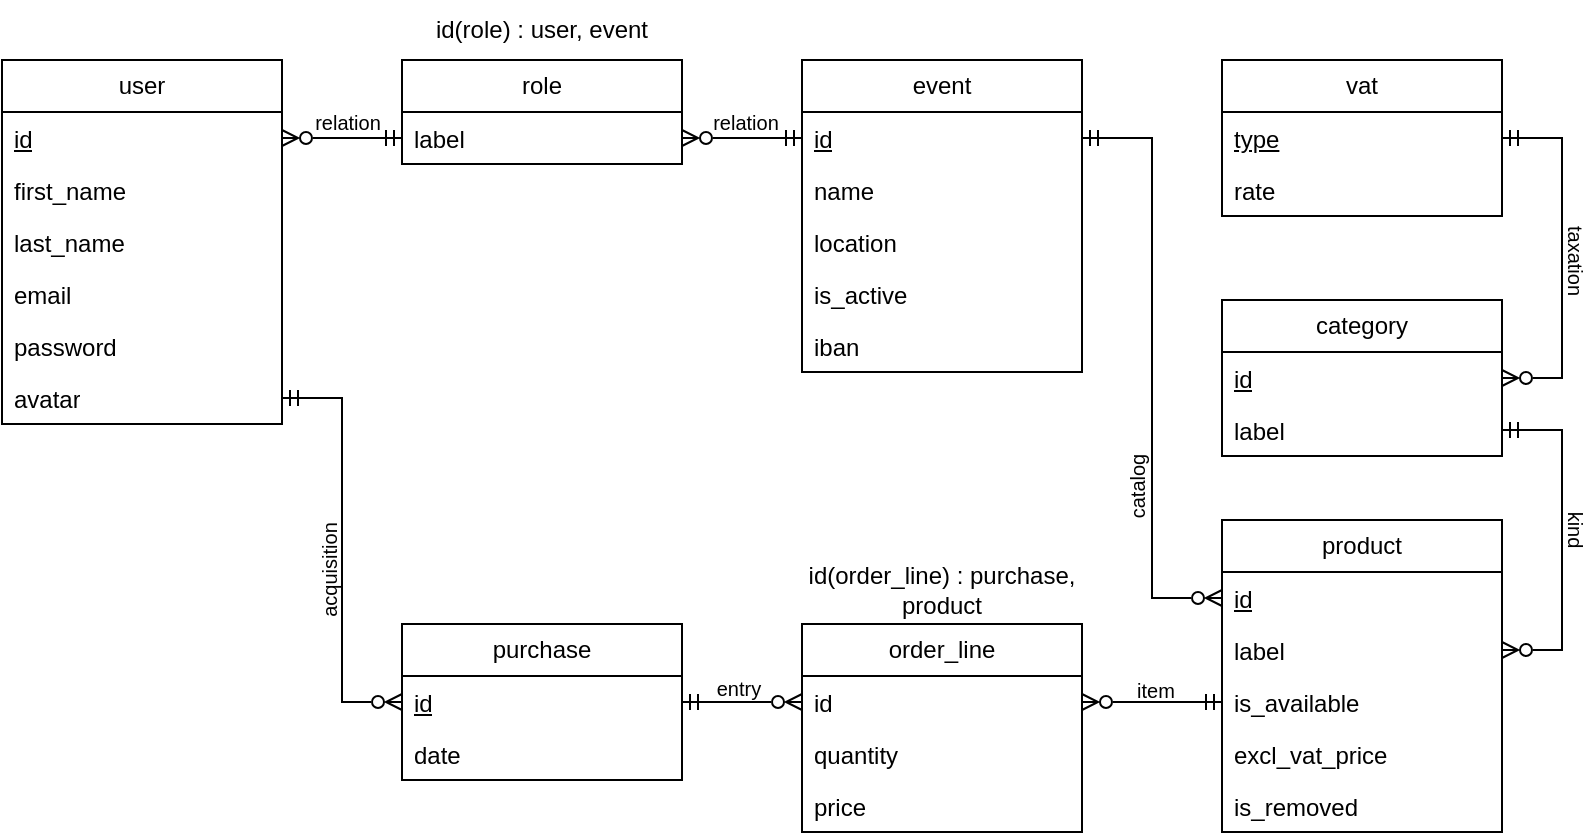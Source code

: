 <mxfile version="28.2.5">
  <diagram name="Page-1" id="-NmXeX2zB9LZw_R7Nh8v">
    <mxGraphModel dx="641" dy="401" grid="1" gridSize="10" guides="1" tooltips="1" connect="1" arrows="1" fold="1" page="1" pageScale="1" pageWidth="850" pageHeight="1100" math="0" shadow="0">
      <root>
        <mxCell id="0" />
        <mxCell id="1" parent="0" />
        <mxCell id="fDFG5wrpPBn4K7znVdC_-2" value="user" style="swimlane;fontStyle=0;childLayout=stackLayout;horizontal=1;startSize=26;fillColor=none;horizontalStack=0;resizeParent=1;resizeParentMax=0;resizeLast=0;collapsible=1;marginBottom=0;whiteSpace=wrap;html=1;" parent="1" vertex="1">
          <mxGeometry x="40" y="190" width="140" height="182" as="geometry" />
        </mxCell>
        <mxCell id="fDFG5wrpPBn4K7znVdC_-3" value="id" style="text;strokeColor=none;fillColor=none;align=left;verticalAlign=top;spacingLeft=4;spacingRight=4;overflow=hidden;rotatable=0;points=[[0,0.5],[1,0.5]];portConstraint=eastwest;whiteSpace=wrap;html=1;fontStyle=4" parent="fDFG5wrpPBn4K7znVdC_-2" vertex="1">
          <mxGeometry y="26" width="140" height="26" as="geometry" />
        </mxCell>
        <mxCell id="fDFG5wrpPBn4K7znVdC_-4" value="first_name" style="text;strokeColor=none;fillColor=none;align=left;verticalAlign=top;spacingLeft=4;spacingRight=4;overflow=hidden;rotatable=0;points=[[0,0.5],[1,0.5]];portConstraint=eastwest;whiteSpace=wrap;html=1;" parent="fDFG5wrpPBn4K7znVdC_-2" vertex="1">
          <mxGeometry y="52" width="140" height="26" as="geometry" />
        </mxCell>
        <mxCell id="fDFG5wrpPBn4K7znVdC_-5" value="last_name" style="text;strokeColor=none;fillColor=none;align=left;verticalAlign=top;spacingLeft=4;spacingRight=4;overflow=hidden;rotatable=0;points=[[0,0.5],[1,0.5]];portConstraint=eastwest;whiteSpace=wrap;html=1;" parent="fDFG5wrpPBn4K7znVdC_-2" vertex="1">
          <mxGeometry y="78" width="140" height="26" as="geometry" />
        </mxCell>
        <mxCell id="fDFG5wrpPBn4K7znVdC_-6" value="email" style="text;strokeColor=none;fillColor=none;align=left;verticalAlign=top;spacingLeft=4;spacingRight=4;overflow=hidden;rotatable=0;points=[[0,0.5],[1,0.5]];portConstraint=eastwest;whiteSpace=wrap;html=1;" parent="fDFG5wrpPBn4K7znVdC_-2" vertex="1">
          <mxGeometry y="104" width="140" height="26" as="geometry" />
        </mxCell>
        <mxCell id="fDFG5wrpPBn4K7znVdC_-8" value="password" style="text;strokeColor=none;fillColor=none;align=left;verticalAlign=top;spacingLeft=4;spacingRight=4;overflow=hidden;rotatable=0;points=[[0,0.5],[1,0.5]];portConstraint=eastwest;whiteSpace=wrap;html=1;" parent="fDFG5wrpPBn4K7znVdC_-2" vertex="1">
          <mxGeometry y="130" width="140" height="26" as="geometry" />
        </mxCell>
        <mxCell id="fDFG5wrpPBn4K7znVdC_-63" value="avatar" style="text;strokeColor=none;fillColor=none;align=left;verticalAlign=top;spacingLeft=4;spacingRight=4;overflow=hidden;rotatable=0;points=[[0,0.5],[1,0.5]];portConstraint=eastwest;whiteSpace=wrap;html=1;" parent="fDFG5wrpPBn4K7znVdC_-2" vertex="1">
          <mxGeometry y="156" width="140" height="26" as="geometry" />
        </mxCell>
        <mxCell id="fDFG5wrpPBn4K7znVdC_-21" value="event" style="swimlane;fontStyle=0;childLayout=stackLayout;horizontal=1;startSize=26;fillColor=none;horizontalStack=0;resizeParent=1;resizeParentMax=0;resizeLast=0;collapsible=1;marginBottom=0;whiteSpace=wrap;html=1;" parent="1" vertex="1">
          <mxGeometry x="440" y="190" width="140" height="156" as="geometry" />
        </mxCell>
        <mxCell id="fDFG5wrpPBn4K7znVdC_-22" value="id" style="text;strokeColor=none;fillColor=none;align=left;verticalAlign=top;spacingLeft=4;spacingRight=4;overflow=hidden;rotatable=0;points=[[0,0.5],[1,0.5]];portConstraint=eastwest;whiteSpace=wrap;html=1;fontStyle=4" parent="fDFG5wrpPBn4K7znVdC_-21" vertex="1">
          <mxGeometry y="26" width="140" height="26" as="geometry" />
        </mxCell>
        <mxCell id="fDFG5wrpPBn4K7znVdC_-42" value="name" style="text;strokeColor=none;fillColor=none;align=left;verticalAlign=top;spacingLeft=4;spacingRight=4;overflow=hidden;rotatable=0;points=[[0,0.5],[1,0.5]];portConstraint=eastwest;whiteSpace=wrap;html=1;" parent="fDFG5wrpPBn4K7znVdC_-21" vertex="1">
          <mxGeometry y="52" width="140" height="26" as="geometry" />
        </mxCell>
        <mxCell id="fDFG5wrpPBn4K7znVdC_-43" value="location" style="text;strokeColor=none;fillColor=none;align=left;verticalAlign=top;spacingLeft=4;spacingRight=4;overflow=hidden;rotatable=0;points=[[0,0.5],[1,0.5]];portConstraint=eastwest;whiteSpace=wrap;html=1;" parent="fDFG5wrpPBn4K7znVdC_-21" vertex="1">
          <mxGeometry y="78" width="140" height="26" as="geometry" />
        </mxCell>
        <mxCell id="fDFG5wrpPBn4K7znVdC_-44" value="is_active" style="text;strokeColor=none;fillColor=none;align=left;verticalAlign=top;spacingLeft=4;spacingRight=4;overflow=hidden;rotatable=0;points=[[0,0.5],[1,0.5]];portConstraint=eastwest;whiteSpace=wrap;html=1;" parent="fDFG5wrpPBn4K7znVdC_-21" vertex="1">
          <mxGeometry y="104" width="140" height="26" as="geometry" />
        </mxCell>
        <mxCell id="fDFG5wrpPBn4K7znVdC_-69" value="iban" style="text;strokeColor=none;fillColor=none;align=left;verticalAlign=top;spacingLeft=4;spacingRight=4;overflow=hidden;rotatable=0;points=[[0,0.5],[1,0.5]];portConstraint=eastwest;whiteSpace=wrap;html=1;" parent="fDFG5wrpPBn4K7znVdC_-21" vertex="1">
          <mxGeometry y="130" width="140" height="26" as="geometry" />
        </mxCell>
        <mxCell id="fDFG5wrpPBn4K7znVdC_-25" value="purchase" style="swimlane;fontStyle=0;childLayout=stackLayout;horizontal=1;startSize=26;fillColor=none;horizontalStack=0;resizeParent=1;resizeParentMax=0;resizeLast=0;collapsible=1;marginBottom=0;whiteSpace=wrap;html=1;" parent="1" vertex="1">
          <mxGeometry x="240" y="472" width="140" height="78" as="geometry" />
        </mxCell>
        <mxCell id="fDFG5wrpPBn4K7znVdC_-26" value="id" style="text;strokeColor=none;fillColor=none;align=left;verticalAlign=top;spacingLeft=4;spacingRight=4;overflow=hidden;rotatable=0;points=[[0,0.5],[1,0.5]];portConstraint=eastwest;whiteSpace=wrap;html=1;fontStyle=4" parent="fDFG5wrpPBn4K7znVdC_-25" vertex="1">
          <mxGeometry y="26" width="140" height="26" as="geometry" />
        </mxCell>
        <mxCell id="fDFG5wrpPBn4K7znVdC_-65" value="date" style="text;strokeColor=none;fillColor=none;align=left;verticalAlign=top;spacingLeft=4;spacingRight=4;overflow=hidden;rotatable=0;points=[[0,0.5],[1,0.5]];portConstraint=eastwest;whiteSpace=wrap;html=1;" parent="fDFG5wrpPBn4K7znVdC_-25" vertex="1">
          <mxGeometry y="52" width="140" height="26" as="geometry" />
        </mxCell>
        <mxCell id="fDFG5wrpPBn4K7znVdC_-27" value="product" style="swimlane;fontStyle=0;childLayout=stackLayout;horizontal=1;startSize=26;fillColor=none;horizontalStack=0;resizeParent=1;resizeParentMax=0;resizeLast=0;collapsible=1;marginBottom=0;whiteSpace=wrap;html=1;" parent="1" vertex="1">
          <mxGeometry x="650" y="420" width="140" height="156" as="geometry" />
        </mxCell>
        <mxCell id="fDFG5wrpPBn4K7znVdC_-28" value="id" style="text;strokeColor=none;fillColor=none;align=left;verticalAlign=top;spacingLeft=4;spacingRight=4;overflow=hidden;rotatable=0;points=[[0,0.5],[1,0.5]];portConstraint=eastwest;whiteSpace=wrap;html=1;fontStyle=4" parent="fDFG5wrpPBn4K7znVdC_-27" vertex="1">
          <mxGeometry y="26" width="140" height="26" as="geometry" />
        </mxCell>
        <mxCell id="fDFG5wrpPBn4K7znVdC_-47" value="label" style="text;strokeColor=none;fillColor=none;align=left;verticalAlign=top;spacingLeft=4;spacingRight=4;overflow=hidden;rotatable=0;points=[[0,0.5],[1,0.5]];portConstraint=eastwest;whiteSpace=wrap;html=1;" parent="fDFG5wrpPBn4K7znVdC_-27" vertex="1">
          <mxGeometry y="52" width="140" height="26" as="geometry" />
        </mxCell>
        <mxCell id="fDFG5wrpPBn4K7znVdC_-48" value="is_available" style="text;strokeColor=none;fillColor=none;align=left;verticalAlign=top;spacingLeft=4;spacingRight=4;overflow=hidden;rotatable=0;points=[[0,0.5],[1,0.5]];portConstraint=eastwest;whiteSpace=wrap;html=1;" parent="fDFG5wrpPBn4K7znVdC_-27" vertex="1">
          <mxGeometry y="78" width="140" height="26" as="geometry" />
        </mxCell>
        <mxCell id="fDFG5wrpPBn4K7znVdC_-49" value="excl_vat_price" style="text;strokeColor=none;fillColor=none;align=left;verticalAlign=top;spacingLeft=4;spacingRight=4;overflow=hidden;rotatable=0;points=[[0,0.5],[1,0.5]];portConstraint=eastwest;whiteSpace=wrap;html=1;" parent="fDFG5wrpPBn4K7znVdC_-27" vertex="1">
          <mxGeometry y="104" width="140" height="26" as="geometry" />
        </mxCell>
        <mxCell id="fDFG5wrpPBn4K7znVdC_-62" value="is_removed" style="text;strokeColor=none;fillColor=none;align=left;verticalAlign=top;spacingLeft=4;spacingRight=4;overflow=hidden;rotatable=0;points=[[0,0.5],[1,0.5]];portConstraint=eastwest;whiteSpace=wrap;html=1;" parent="fDFG5wrpPBn4K7znVdC_-27" vertex="1">
          <mxGeometry y="130" width="140" height="26" as="geometry" />
        </mxCell>
        <mxCell id="fDFG5wrpPBn4K7znVdC_-31" value="category" style="swimlane;fontStyle=0;childLayout=stackLayout;horizontal=1;startSize=26;fillColor=none;horizontalStack=0;resizeParent=1;resizeParentMax=0;resizeLast=0;collapsible=1;marginBottom=0;whiteSpace=wrap;html=1;" parent="1" vertex="1">
          <mxGeometry x="650" y="310" width="140" height="78" as="geometry" />
        </mxCell>
        <mxCell id="fDFG5wrpPBn4K7znVdC_-32" value="id" style="text;strokeColor=none;fillColor=none;align=left;verticalAlign=top;spacingLeft=4;spacingRight=4;overflow=hidden;rotatable=0;points=[[0,0.5],[1,0.5]];portConstraint=eastwest;whiteSpace=wrap;html=1;fontStyle=4" parent="fDFG5wrpPBn4K7znVdC_-31" vertex="1">
          <mxGeometry y="26" width="140" height="26" as="geometry" />
        </mxCell>
        <mxCell id="fDFG5wrpPBn4K7znVdC_-46" value="label" style="text;strokeColor=none;fillColor=none;align=left;verticalAlign=top;spacingLeft=4;spacingRight=4;overflow=hidden;rotatable=0;points=[[0,0.5],[1,0.5]];portConstraint=eastwest;whiteSpace=wrap;html=1;" parent="fDFG5wrpPBn4K7znVdC_-31" vertex="1">
          <mxGeometry y="52" width="140" height="26" as="geometry" />
        </mxCell>
        <mxCell id="fDFG5wrpPBn4K7znVdC_-33" value="vat" style="swimlane;fontStyle=0;childLayout=stackLayout;horizontal=1;startSize=26;fillColor=none;horizontalStack=0;resizeParent=1;resizeParentMax=0;resizeLast=0;collapsible=1;marginBottom=0;whiteSpace=wrap;html=1;" parent="1" vertex="1">
          <mxGeometry x="650" y="190" width="140" height="78" as="geometry" />
        </mxCell>
        <mxCell id="fDFG5wrpPBn4K7znVdC_-34" value="type" style="text;strokeColor=none;fillColor=none;align=left;verticalAlign=top;spacingLeft=4;spacingRight=4;overflow=hidden;rotatable=0;points=[[0,0.5],[1,0.5]];portConstraint=eastwest;whiteSpace=wrap;html=1;fontStyle=4" parent="fDFG5wrpPBn4K7znVdC_-33" vertex="1">
          <mxGeometry y="26" width="140" height="26" as="geometry" />
        </mxCell>
        <mxCell id="fDFG5wrpPBn4K7znVdC_-45" value="rate" style="text;strokeColor=none;fillColor=none;align=left;verticalAlign=top;spacingLeft=4;spacingRight=4;overflow=hidden;rotatable=0;points=[[0,0.5],[1,0.5]];portConstraint=eastwest;whiteSpace=wrap;html=1;" parent="fDFG5wrpPBn4K7znVdC_-33" vertex="1">
          <mxGeometry y="52" width="140" height="26" as="geometry" />
        </mxCell>
        <mxCell id="fDFG5wrpPBn4K7znVdC_-38" style="edgeStyle=orthogonalEdgeStyle;rounded=0;orthogonalLoop=1;jettySize=auto;html=1;exitX=1;exitY=0.5;exitDx=0;exitDy=0;entryX=0;entryY=0.5;entryDx=0;entryDy=0;startArrow=ERzeroToMany;startFill=0;endArrow=ERmandOne;endFill=0;" parent="1" source="fDFG5wrpPBn4K7znVdC_-20" target="fDFG5wrpPBn4K7znVdC_-22" edge="1">
          <mxGeometry relative="1" as="geometry" />
        </mxCell>
        <mxCell id="fDFG5wrpPBn4K7znVdC_-40" style="edgeStyle=orthogonalEdgeStyle;rounded=0;orthogonalLoop=1;jettySize=auto;html=1;exitX=1;exitY=0.5;exitDx=0;exitDy=0;entryX=0;entryY=0.5;entryDx=0;entryDy=0;startArrow=ERzeroToMany;startFill=0;endArrow=ERmandOne;endFill=0;" parent="1" source="fDFG5wrpPBn4K7znVdC_-3" target="fDFG5wrpPBn4K7znVdC_-20" edge="1">
          <mxGeometry relative="1" as="geometry" />
        </mxCell>
        <mxCell id="fDFG5wrpPBn4K7znVdC_-53" style="edgeStyle=orthogonalEdgeStyle;rounded=0;orthogonalLoop=1;jettySize=auto;html=1;exitX=0;exitY=0.5;exitDx=0;exitDy=0;entryX=1;entryY=0.5;entryDx=0;entryDy=0;endArrow=ERmandOne;endFill=0;startArrow=ERzeroToMany;startFill=0;" parent="1" source="fDFG5wrpPBn4K7znVdC_-28" target="fDFG5wrpPBn4K7znVdC_-22" edge="1">
          <mxGeometry relative="1" as="geometry" />
        </mxCell>
        <mxCell id="fDFG5wrpPBn4K7znVdC_-54" style="edgeStyle=orthogonalEdgeStyle;rounded=0;orthogonalLoop=1;jettySize=auto;html=1;exitX=1;exitY=0.5;exitDx=0;exitDy=0;entryX=1;entryY=0.5;entryDx=0;entryDy=0;endArrow=ERmandOne;endFill=0;startArrow=ERzeroToMany;startFill=0;" parent="1" source="fDFG5wrpPBn4K7znVdC_-47" target="fDFG5wrpPBn4K7znVdC_-46" edge="1">
          <mxGeometry relative="1" as="geometry">
            <Array as="points">
              <mxPoint x="820" y="485" />
              <mxPoint x="820" y="375" />
            </Array>
          </mxGeometry>
        </mxCell>
        <mxCell id="fDFG5wrpPBn4K7znVdC_-55" style="edgeStyle=orthogonalEdgeStyle;rounded=0;orthogonalLoop=1;jettySize=auto;html=1;exitX=1;exitY=0.5;exitDx=0;exitDy=0;entryX=1;entryY=0.5;entryDx=0;entryDy=0;startArrow=ERzeroToMany;startFill=0;endArrow=ERmandOne;endFill=0;" parent="1" source="fDFG5wrpPBn4K7znVdC_-32" target="fDFG5wrpPBn4K7znVdC_-34" edge="1">
          <mxGeometry relative="1" as="geometry">
            <Array as="points">
              <mxPoint x="820" y="349" />
              <mxPoint x="820" y="229" />
            </Array>
          </mxGeometry>
        </mxCell>
        <mxCell id="fDFG5wrpPBn4K7znVdC_-57" style="edgeStyle=orthogonalEdgeStyle;rounded=0;orthogonalLoop=1;jettySize=auto;html=1;exitX=0;exitY=0.5;exitDx=0;exitDy=0;entryX=1;entryY=0.5;entryDx=0;entryDy=0;startArrow=ERmandOne;startFill=0;endArrow=ERzeroToMany;endFill=0;" parent="1" source="fDFG5wrpPBn4K7znVdC_-48" target="fDFG5wrpPBn4K7znVdC_-24" edge="1">
          <mxGeometry relative="1" as="geometry" />
        </mxCell>
        <mxCell id="fDFG5wrpPBn4K7znVdC_-58" style="edgeStyle=orthogonalEdgeStyle;rounded=0;orthogonalLoop=1;jettySize=auto;html=1;exitX=1;exitY=0.5;exitDx=0;exitDy=0;entryX=0;entryY=0.5;entryDx=0;entryDy=0;startArrow=ERmandOne;startFill=0;endArrow=ERzeroToMany;endFill=0;" parent="1" source="fDFG5wrpPBn4K7znVdC_-26" target="fDFG5wrpPBn4K7znVdC_-24" edge="1">
          <mxGeometry relative="1" as="geometry" />
        </mxCell>
        <mxCell id="fDFG5wrpPBn4K7znVdC_-59" style="edgeStyle=orthogonalEdgeStyle;rounded=0;orthogonalLoop=1;jettySize=auto;html=1;exitX=0;exitY=0.5;exitDx=0;exitDy=0;entryX=1;entryY=0.5;entryDx=0;entryDy=0;endArrow=ERmandOne;endFill=0;startArrow=ERzeroToMany;startFill=0;" parent="1" source="fDFG5wrpPBn4K7znVdC_-26" target="fDFG5wrpPBn4K7znVdC_-63" edge="1">
          <mxGeometry relative="1" as="geometry" />
        </mxCell>
        <mxCell id="fDFG5wrpPBn4K7znVdC_-70" value="item" style="text;html=1;align=center;verticalAlign=middle;whiteSpace=wrap;rounded=0;fontSize=10;" parent="1" vertex="1">
          <mxGeometry x="607" y="500" width="20" height="10" as="geometry" />
        </mxCell>
        <mxCell id="umeGEkU0NGp0csgQ7sL8-1" value="" style="group" parent="1" vertex="1" connectable="0">
          <mxGeometry x="440" y="440" width="140" height="136" as="geometry" />
        </mxCell>
        <mxCell id="fDFG5wrpPBn4K7znVdC_-23" value="order_line" style="swimlane;fontStyle=0;childLayout=stackLayout;horizontal=1;startSize=26;fillColor=none;horizontalStack=0;resizeParent=1;resizeParentMax=0;resizeLast=0;collapsible=1;marginBottom=0;whiteSpace=wrap;html=1;" parent="umeGEkU0NGp0csgQ7sL8-1" vertex="1">
          <mxGeometry y="32" width="140" height="104" as="geometry" />
        </mxCell>
        <mxCell id="fDFG5wrpPBn4K7znVdC_-24" value="id" style="text;strokeColor=none;fillColor=none;align=left;verticalAlign=top;spacingLeft=4;spacingRight=4;overflow=hidden;rotatable=0;points=[[0,0.5],[1,0.5]];portConstraint=eastwest;whiteSpace=wrap;html=1;fontStyle=0" parent="fDFG5wrpPBn4K7znVdC_-23" vertex="1">
          <mxGeometry y="26" width="140" height="26" as="geometry" />
        </mxCell>
        <mxCell id="fDFG5wrpPBn4K7znVdC_-64" value="quantity" style="text;strokeColor=none;fillColor=none;align=left;verticalAlign=top;spacingLeft=4;spacingRight=4;overflow=hidden;rotatable=0;points=[[0,0.5],[1,0.5]];portConstraint=eastwest;whiteSpace=wrap;html=1;" parent="fDFG5wrpPBn4K7znVdC_-23" vertex="1">
          <mxGeometry y="52" width="140" height="26" as="geometry" />
        </mxCell>
        <mxCell id="fDFG5wrpPBn4K7znVdC_-67" value="price" style="text;strokeColor=none;fillColor=none;align=left;verticalAlign=top;spacingLeft=4;spacingRight=4;overflow=hidden;rotatable=0;points=[[0,0.5],[1,0.5]];portConstraint=eastwest;whiteSpace=wrap;html=1;" parent="fDFG5wrpPBn4K7znVdC_-23" vertex="1">
          <mxGeometry y="78" width="140" height="26" as="geometry" />
        </mxCell>
        <mxCell id="fDFG5wrpPBn4K7znVdC_-66" value="id(order_line) : purchase, product" style="text;html=1;align=center;verticalAlign=middle;whiteSpace=wrap;rounded=0;" parent="umeGEkU0NGp0csgQ7sL8-1" vertex="1">
          <mxGeometry width="140" height="30" as="geometry" />
        </mxCell>
        <mxCell id="umeGEkU0NGp0csgQ7sL8-2" value="" style="group" parent="1" vertex="1" connectable="0">
          <mxGeometry x="240" y="160" width="140" height="82" as="geometry" />
        </mxCell>
        <mxCell id="fDFG5wrpPBn4K7znVdC_-14" value="role" style="swimlane;fontStyle=0;childLayout=stackLayout;horizontal=1;startSize=26;fillColor=none;horizontalStack=0;resizeParent=1;resizeParentMax=0;resizeLast=0;collapsible=1;marginBottom=0;whiteSpace=wrap;html=1;" parent="umeGEkU0NGp0csgQ7sL8-2" vertex="1">
          <mxGeometry y="30" width="140" height="52" as="geometry" />
        </mxCell>
        <mxCell id="fDFG5wrpPBn4K7znVdC_-20" value="label" style="text;strokeColor=none;fillColor=none;align=left;verticalAlign=top;spacingLeft=4;spacingRight=4;overflow=hidden;rotatable=0;points=[[0,0.5],[1,0.5]];portConstraint=eastwest;whiteSpace=wrap;html=1;fontStyle=0" parent="fDFG5wrpPBn4K7znVdC_-14" vertex="1">
          <mxGeometry y="26" width="140" height="26" as="geometry" />
        </mxCell>
        <mxCell id="fDFG5wrpPBn4K7znVdC_-51" value="id(role) : user, event" style="text;html=1;align=center;verticalAlign=middle;whiteSpace=wrap;rounded=0;" parent="umeGEkU0NGp0csgQ7sL8-2" vertex="1">
          <mxGeometry width="140" height="30" as="geometry" />
        </mxCell>
        <mxCell id="6Nr4wN29bqwAQ1S_xsc_-1" value="acquisition" style="text;html=1;align=center;verticalAlign=middle;whiteSpace=wrap;rounded=0;rotation=-90;fontSize=10;" vertex="1" parent="1">
          <mxGeometry x="180" y="440" width="46.5" height="10" as="geometry" />
        </mxCell>
        <mxCell id="6Nr4wN29bqwAQ1S_xsc_-3" value="entry" style="text;html=1;align=center;verticalAlign=middle;whiteSpace=wrap;rounded=0;fontSize=10;" vertex="1" parent="1">
          <mxGeometry x="396" y="499" width="25" height="10" as="geometry" />
        </mxCell>
        <mxCell id="6Nr4wN29bqwAQ1S_xsc_-4" value="taxation" style="text;html=1;align=center;verticalAlign=middle;whiteSpace=wrap;rounded=0;fontSize=10;rotation=90;" vertex="1" parent="1">
          <mxGeometry x="808.5" y="285" width="37" height="10" as="geometry" />
        </mxCell>
        <mxCell id="6Nr4wN29bqwAQ1S_xsc_-5" value="kind" style="text;html=1;align=center;verticalAlign=middle;whiteSpace=wrap;rounded=0;fontSize=10;rotation=90;" vertex="1" parent="1">
          <mxGeometry x="817" y="420" width="20" height="10" as="geometry" />
        </mxCell>
        <mxCell id="6Nr4wN29bqwAQ1S_xsc_-6" value="catalog" style="text;html=1;align=center;verticalAlign=middle;whiteSpace=wrap;rounded=0;fontSize=10;rotation=-90;" vertex="1" parent="1">
          <mxGeometry x="589" y="398" width="37" height="10" as="geometry" />
        </mxCell>
        <mxCell id="6Nr4wN29bqwAQ1S_xsc_-8" value="relation" style="text;html=1;align=center;verticalAlign=middle;whiteSpace=wrap;rounded=0;fontSize=10;" vertex="1" parent="1">
          <mxGeometry x="194.5" y="216" width="36" height="10" as="geometry" />
        </mxCell>
        <mxCell id="6Nr4wN29bqwAQ1S_xsc_-9" value="relation" style="text;html=1;align=center;verticalAlign=middle;whiteSpace=wrap;rounded=0;fontSize=10;" vertex="1" parent="1">
          <mxGeometry x="393.5" y="216" width="36" height="10" as="geometry" />
        </mxCell>
      </root>
    </mxGraphModel>
  </diagram>
</mxfile>
